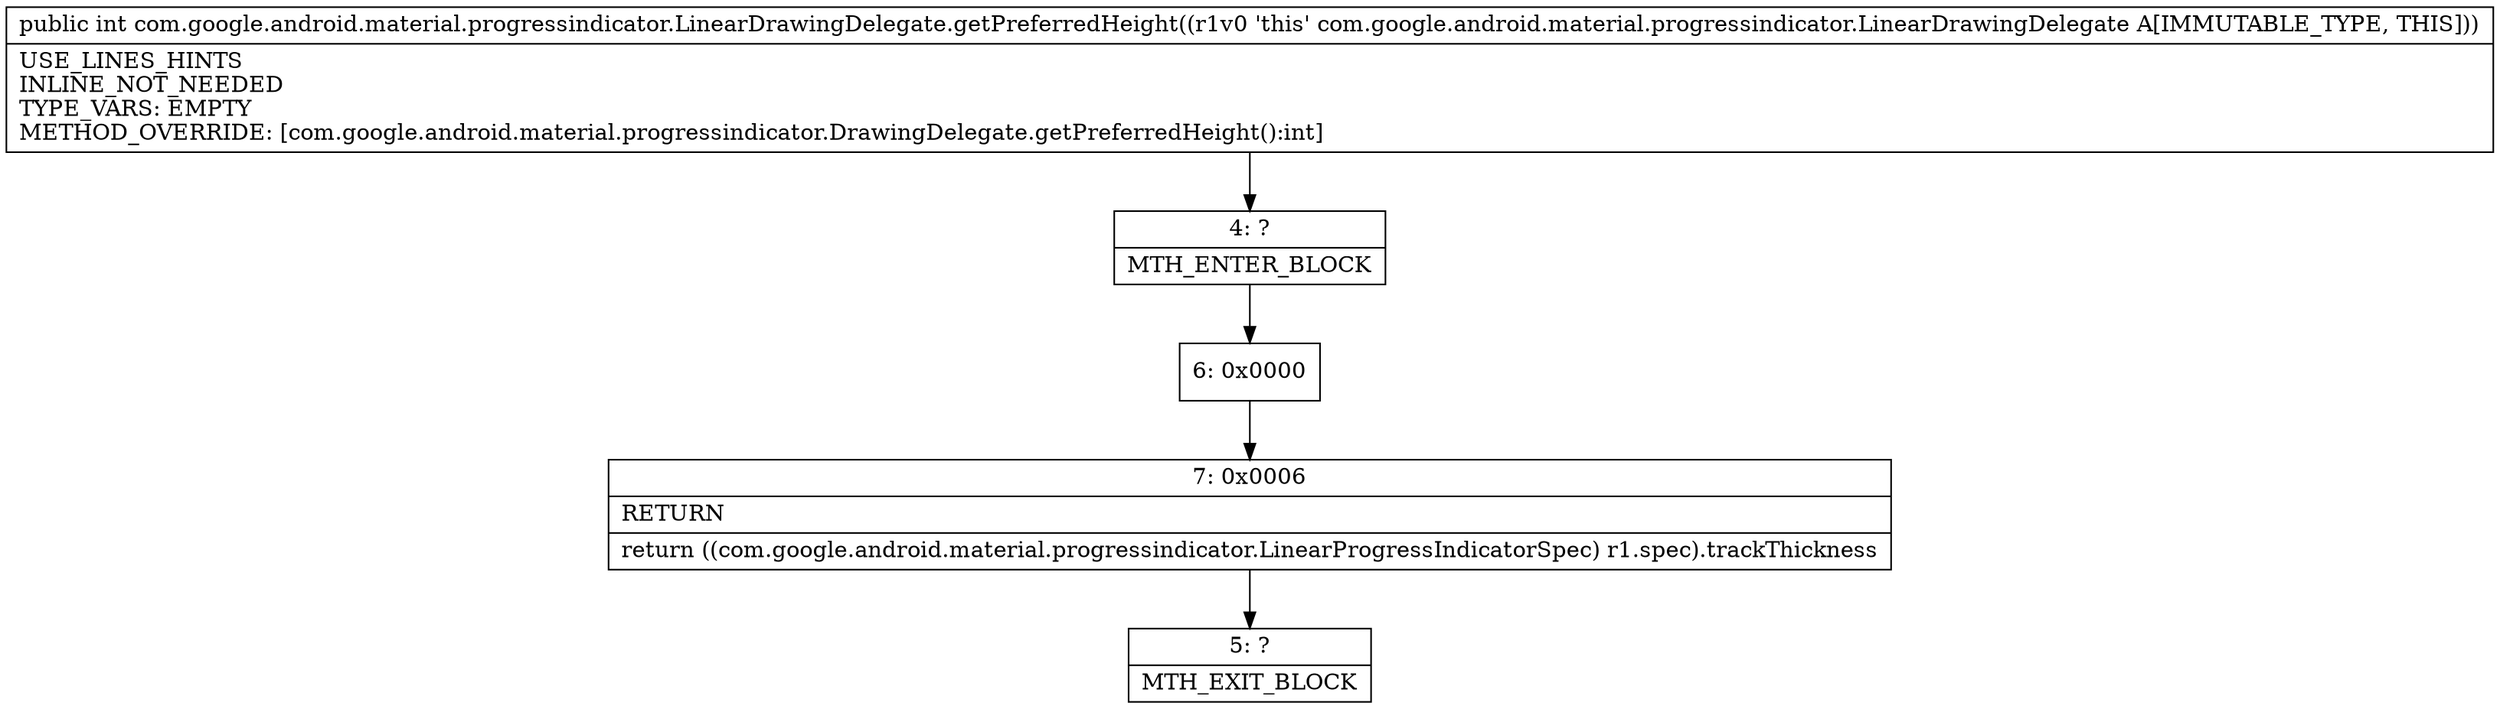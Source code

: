 digraph "CFG forcom.google.android.material.progressindicator.LinearDrawingDelegate.getPreferredHeight()I" {
Node_4 [shape=record,label="{4\:\ ?|MTH_ENTER_BLOCK\l}"];
Node_6 [shape=record,label="{6\:\ 0x0000}"];
Node_7 [shape=record,label="{7\:\ 0x0006|RETURN\l|return ((com.google.android.material.progressindicator.LinearProgressIndicatorSpec) r1.spec).trackThickness\l}"];
Node_5 [shape=record,label="{5\:\ ?|MTH_EXIT_BLOCK\l}"];
MethodNode[shape=record,label="{public int com.google.android.material.progressindicator.LinearDrawingDelegate.getPreferredHeight((r1v0 'this' com.google.android.material.progressindicator.LinearDrawingDelegate A[IMMUTABLE_TYPE, THIS]))  | USE_LINES_HINTS\lINLINE_NOT_NEEDED\lTYPE_VARS: EMPTY\lMETHOD_OVERRIDE: [com.google.android.material.progressindicator.DrawingDelegate.getPreferredHeight():int]\l}"];
MethodNode -> Node_4;Node_4 -> Node_6;
Node_6 -> Node_7;
Node_7 -> Node_5;
}


